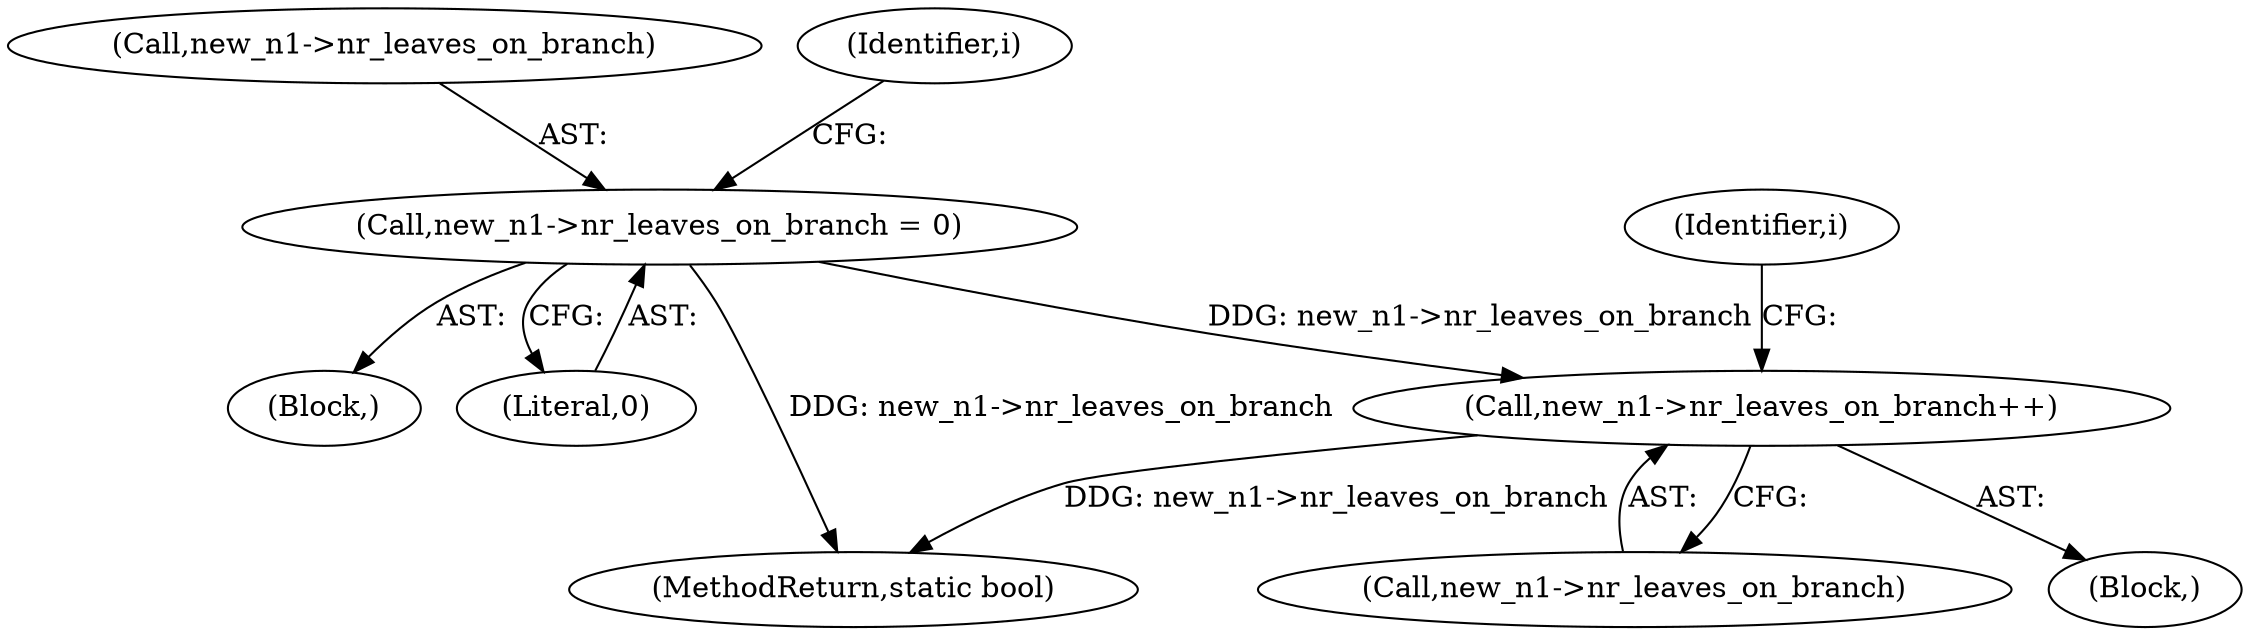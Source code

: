 digraph "0_linux_ea6789980fdaa610d7eb63602c746bf6ec70cd2b@pointer" {
"1000463" [label="(Call,new_n1->nr_leaves_on_branch = 0)"];
"1000633" [label="(Call,new_n1->nr_leaves_on_branch++)"];
"1001251" [label="(MethodReturn,static bool)"];
"1000464" [label="(Call,new_n1->nr_leaves_on_branch)"];
"1000122" [label="(Block,)"];
"1000470" [label="(Identifier,i)"];
"1000467" [label="(Literal,0)"];
"1000620" [label="(Block,)"];
"1000602" [label="(Identifier,i)"];
"1000634" [label="(Call,new_n1->nr_leaves_on_branch)"];
"1000463" [label="(Call,new_n1->nr_leaves_on_branch = 0)"];
"1000633" [label="(Call,new_n1->nr_leaves_on_branch++)"];
"1000463" -> "1000122"  [label="AST: "];
"1000463" -> "1000467"  [label="CFG: "];
"1000464" -> "1000463"  [label="AST: "];
"1000467" -> "1000463"  [label="AST: "];
"1000470" -> "1000463"  [label="CFG: "];
"1000463" -> "1001251"  [label="DDG: new_n1->nr_leaves_on_branch"];
"1000463" -> "1000633"  [label="DDG: new_n1->nr_leaves_on_branch"];
"1000633" -> "1000620"  [label="AST: "];
"1000633" -> "1000634"  [label="CFG: "];
"1000634" -> "1000633"  [label="AST: "];
"1000602" -> "1000633"  [label="CFG: "];
"1000633" -> "1001251"  [label="DDG: new_n1->nr_leaves_on_branch"];
}

